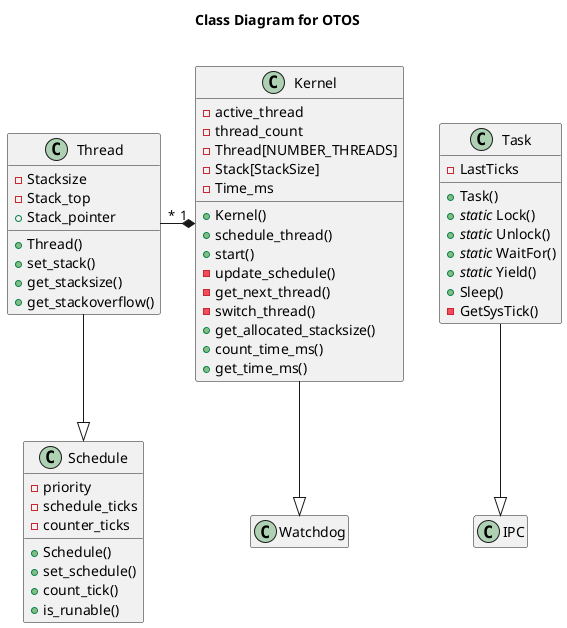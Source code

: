 @startuml CLD_OTOS
title Class Diagram for **OTOS**\n

hide empty members

class Schedule{
    'Properties:
    - priority
    - schedule_ticks
    - counter_ticks

    'Methods
    + Schedule()
    + set_schedule()
    + count_tick()
    + is_runable()
}

class Thread {
    'Properies:
    - Stacksize
    - Stack_top
    + Stack_pointer

    'Methods:
    + Thread()
    + set_stack()
    + get_stacksize()
    + get_stackoverflow()
}
class Kernel{
    'Properties:
    - active_thread
    - thread_count
    - Thread[NUMBER_THREADS]
    - Stack[StackSize]
    - Time_ms

    'Methods:
    + Kernel()
    + schedule_thread()
    + start()
    - update_schedule()
    - get_next_thread()
    - switch_thread()
    + get_allocated_stacksize()
    + count_time_ms()
    + get_time_ms()
}

class Watchdog {
   '+ Watchdog()
   '+ Pet()
}

class Task{
    ' Properties:
    - LastTicks

    ' Methods:
    + Task()
    + //static// Lock()
    + //static// Unlock()
    + //static// WaitFor()
    + //static// Yield()
    + Sleep()
    - GetSysTick()
}

class IPC{
   '- Id
   '- CmdBuffer
   '+ GetQueue()
   '+ PushQueue()
}

Thread --|> Schedule
Thread "*"-*"1" Kernel
Kernel --|> Watchdog
Task --|> IPC

@enduml